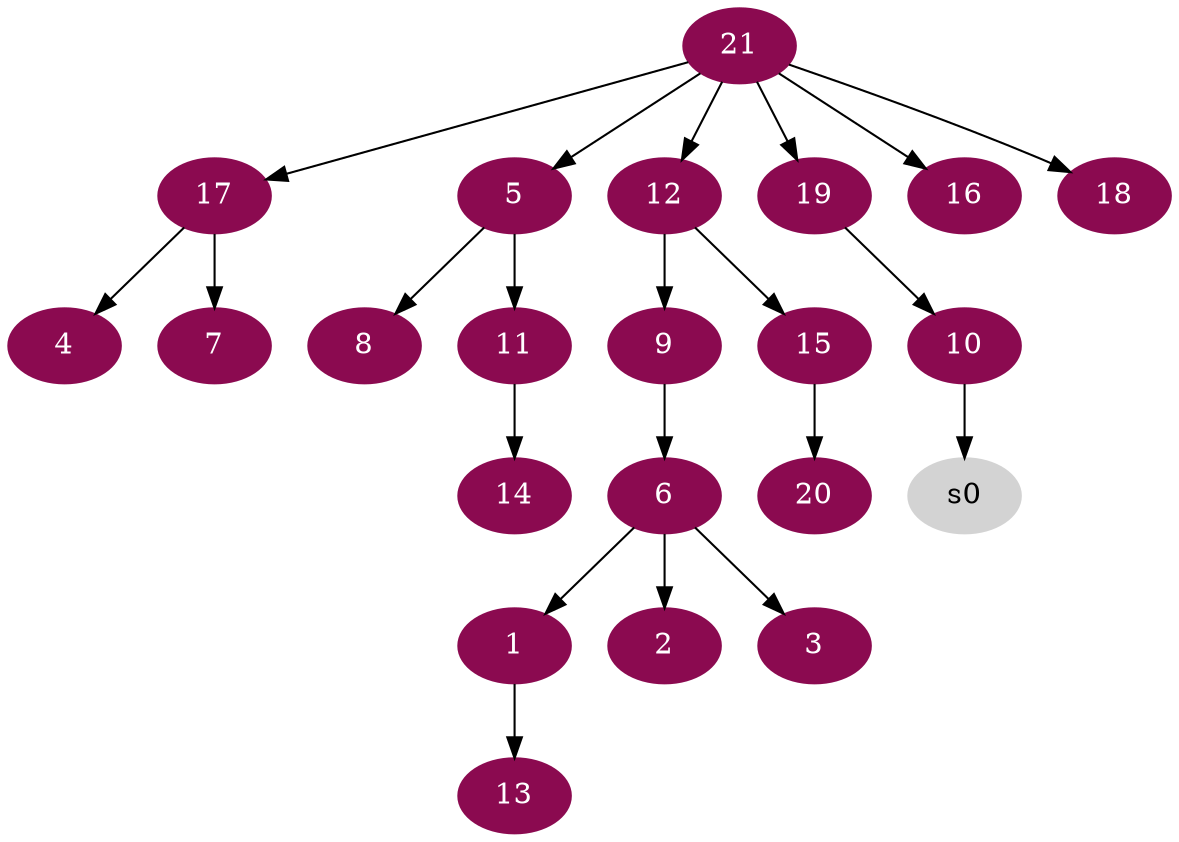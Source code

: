 digraph G {
node [color=deeppink4, style=filled, fontcolor=white];
6 -> 1;
6 -> 2;
6 -> 3;
17 -> 4;
21 -> 5;
9 -> 6;
17 -> 7;
5 -> 8;
12 -> 9;
19 -> 10;
5 -> 11;
21 -> 12;
1 -> 13;
11 -> 14;
12 -> 15;
21 -> 16;
21 -> 17;
21 -> 18;
21 -> 19;
15 -> 20;
node [color=lightgrey, style=filled, fontcolor=black];
10 -> s0;
}
